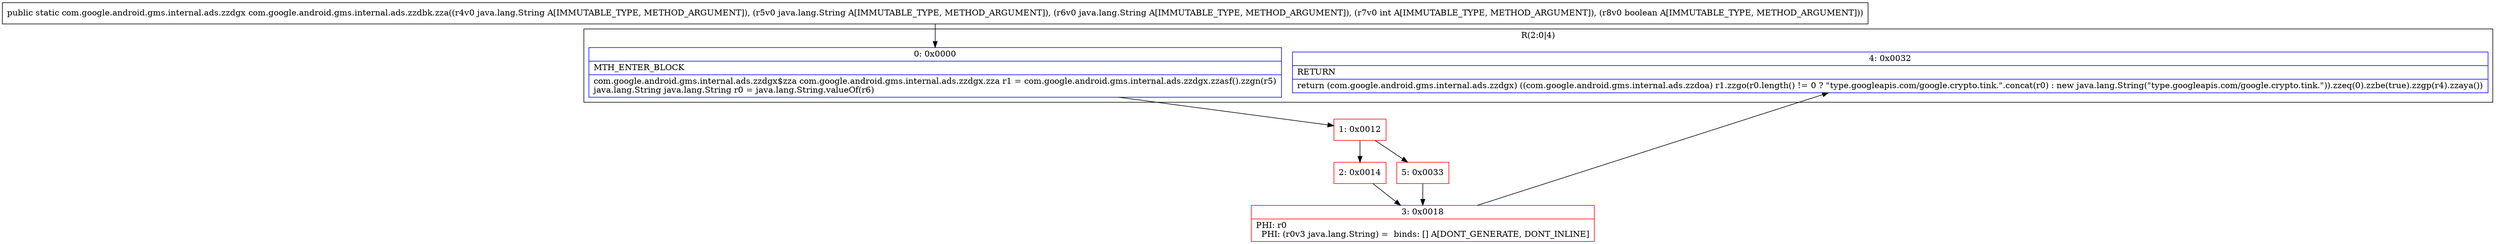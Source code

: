 digraph "CFG forcom.google.android.gms.internal.ads.zzdbk.zza(Ljava\/lang\/String;Ljava\/lang\/String;Ljava\/lang\/String;IZ)Lcom\/google\/android\/gms\/internal\/ads\/zzdgx;" {
subgraph cluster_Region_1806063181 {
label = "R(2:0|4)";
node [shape=record,color=blue];
Node_0 [shape=record,label="{0\:\ 0x0000|MTH_ENTER_BLOCK\l|com.google.android.gms.internal.ads.zzdgx$zza com.google.android.gms.internal.ads.zzdgx.zza r1 = com.google.android.gms.internal.ads.zzdgx.zzasf().zzgn(r5)\ljava.lang.String java.lang.String r0 = java.lang.String.valueOf(r6)\l}"];
Node_4 [shape=record,label="{4\:\ 0x0032|RETURN\l|return (com.google.android.gms.internal.ads.zzdgx) ((com.google.android.gms.internal.ads.zzdoa) r1.zzgo(r0.length() != 0 ? \"type.googleapis.com\/google.crypto.tink.\".concat(r0) : new java.lang.String(\"type.googleapis.com\/google.crypto.tink.\")).zzeq(0).zzbe(true).zzgp(r4).zzaya())\l}"];
}
Node_1 [shape=record,color=red,label="{1\:\ 0x0012}"];
Node_2 [shape=record,color=red,label="{2\:\ 0x0014}"];
Node_3 [shape=record,color=red,label="{3\:\ 0x0018|PHI: r0 \l  PHI: (r0v3 java.lang.String) =  binds: [] A[DONT_GENERATE, DONT_INLINE]\l}"];
Node_5 [shape=record,color=red,label="{5\:\ 0x0033}"];
MethodNode[shape=record,label="{public static com.google.android.gms.internal.ads.zzdgx com.google.android.gms.internal.ads.zzdbk.zza((r4v0 java.lang.String A[IMMUTABLE_TYPE, METHOD_ARGUMENT]), (r5v0 java.lang.String A[IMMUTABLE_TYPE, METHOD_ARGUMENT]), (r6v0 java.lang.String A[IMMUTABLE_TYPE, METHOD_ARGUMENT]), (r7v0 int A[IMMUTABLE_TYPE, METHOD_ARGUMENT]), (r8v0 boolean A[IMMUTABLE_TYPE, METHOD_ARGUMENT])) }"];
MethodNode -> Node_0;
Node_0 -> Node_1;
Node_1 -> Node_2;
Node_1 -> Node_5;
Node_2 -> Node_3;
Node_3 -> Node_4;
Node_5 -> Node_3;
}

